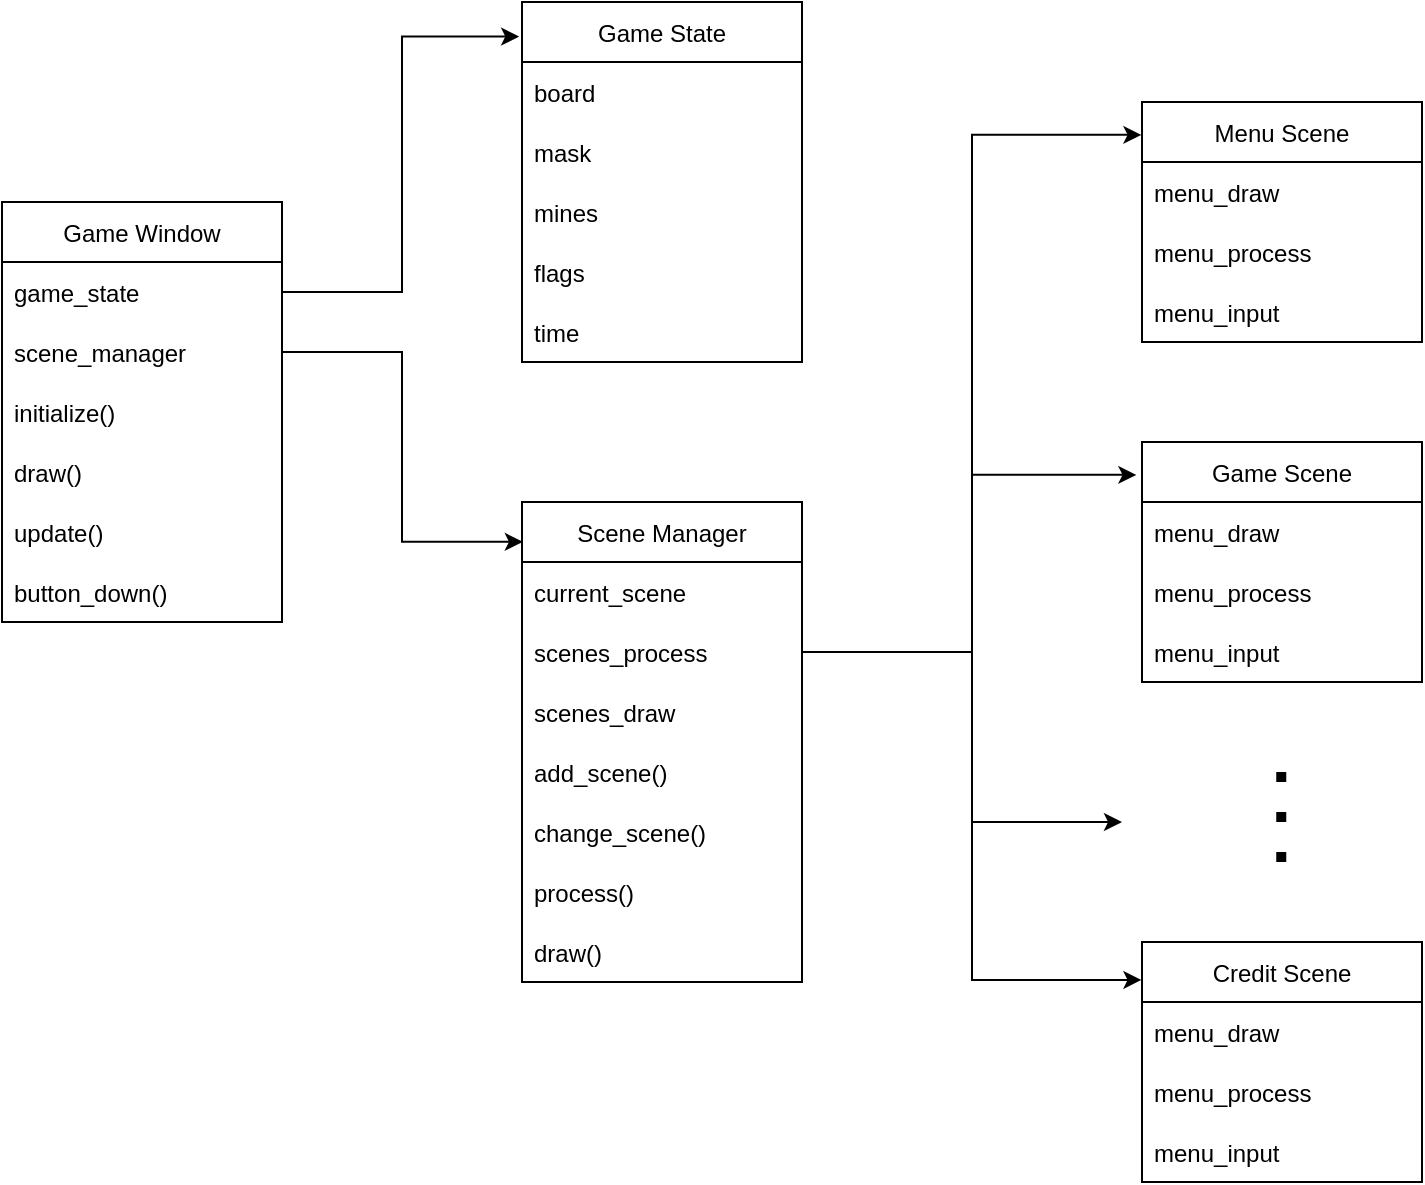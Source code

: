 <mxfile version="18.0.4" type="device"><diagram id="-YC8wh6gyrs5LKQuoEW3" name="Page-1"><mxGraphModel dx="986" dy="690" grid="1" gridSize="10" guides="1" tooltips="1" connect="1" arrows="1" fold="1" page="1" pageScale="1" pageWidth="827" pageHeight="1169" math="0" shadow="0"><root><mxCell id="0"/><mxCell id="1" parent="0"/><mxCell id="2Cy89htEHPc5RPJm60_D-1" value="Game Window" style="swimlane;fontStyle=0;childLayout=stackLayout;horizontal=1;startSize=30;horizontalStack=0;resizeParent=1;resizeParentMax=0;resizeLast=0;collapsible=1;marginBottom=0;" vertex="1" parent="1"><mxGeometry x="60" y="170" width="140" height="210" as="geometry"/></mxCell><mxCell id="2Cy89htEHPc5RPJm60_D-26" value="game_state" style="text;strokeColor=none;fillColor=none;align=left;verticalAlign=middle;spacingLeft=4;spacingRight=4;overflow=hidden;points=[[0,0.5],[1,0.5]];portConstraint=eastwest;rotatable=0;" vertex="1" parent="2Cy89htEHPc5RPJm60_D-1"><mxGeometry y="30" width="140" height="30" as="geometry"/></mxCell><mxCell id="2Cy89htEHPc5RPJm60_D-27" value="scene_manager" style="text;strokeColor=none;fillColor=none;align=left;verticalAlign=middle;spacingLeft=4;spacingRight=4;overflow=hidden;points=[[0,0.5],[1,0.5]];portConstraint=eastwest;rotatable=0;" vertex="1" parent="2Cy89htEHPc5RPJm60_D-1"><mxGeometry y="60" width="140" height="30" as="geometry"/></mxCell><mxCell id="2Cy89htEHPc5RPJm60_D-4" value="initialize()" style="text;strokeColor=none;fillColor=none;align=left;verticalAlign=middle;spacingLeft=4;spacingRight=4;overflow=hidden;points=[[0,0.5],[1,0.5]];portConstraint=eastwest;rotatable=0;" vertex="1" parent="2Cy89htEHPc5RPJm60_D-1"><mxGeometry y="90" width="140" height="30" as="geometry"/></mxCell><mxCell id="2Cy89htEHPc5RPJm60_D-2" value="draw()" style="text;strokeColor=none;fillColor=none;align=left;verticalAlign=middle;spacingLeft=4;spacingRight=4;overflow=hidden;points=[[0,0.5],[1,0.5]];portConstraint=eastwest;rotatable=0;" vertex="1" parent="2Cy89htEHPc5RPJm60_D-1"><mxGeometry y="120" width="140" height="30" as="geometry"/></mxCell><mxCell id="2Cy89htEHPc5RPJm60_D-3" value="update()" style="text;strokeColor=none;fillColor=none;align=left;verticalAlign=middle;spacingLeft=4;spacingRight=4;overflow=hidden;points=[[0,0.5],[1,0.5]];portConstraint=eastwest;rotatable=0;" vertex="1" parent="2Cy89htEHPc5RPJm60_D-1"><mxGeometry y="150" width="140" height="30" as="geometry"/></mxCell><mxCell id="2Cy89htEHPc5RPJm60_D-25" value="button_down()" style="text;strokeColor=none;fillColor=none;align=left;verticalAlign=middle;spacingLeft=4;spacingRight=4;overflow=hidden;points=[[0,0.5],[1,0.5]];portConstraint=eastwest;rotatable=0;" vertex="1" parent="2Cy89htEHPc5RPJm60_D-1"><mxGeometry y="180" width="140" height="30" as="geometry"/></mxCell><mxCell id="2Cy89htEHPc5RPJm60_D-5" value="Game State" style="swimlane;fontStyle=0;childLayout=stackLayout;horizontal=1;startSize=30;horizontalStack=0;resizeParent=1;resizeParentMax=0;resizeLast=0;collapsible=1;marginBottom=0;" vertex="1" parent="1"><mxGeometry x="320" y="70" width="140" height="180" as="geometry"/></mxCell><mxCell id="2Cy89htEHPc5RPJm60_D-6" value="board" style="text;strokeColor=none;fillColor=none;align=left;verticalAlign=middle;spacingLeft=4;spacingRight=4;overflow=hidden;points=[[0,0.5],[1,0.5]];portConstraint=eastwest;rotatable=0;" vertex="1" parent="2Cy89htEHPc5RPJm60_D-5"><mxGeometry y="30" width="140" height="30" as="geometry"/></mxCell><mxCell id="2Cy89htEHPc5RPJm60_D-7" value="mask" style="text;strokeColor=none;fillColor=none;align=left;verticalAlign=middle;spacingLeft=4;spacingRight=4;overflow=hidden;points=[[0,0.5],[1,0.5]];portConstraint=eastwest;rotatable=0;" vertex="1" parent="2Cy89htEHPc5RPJm60_D-5"><mxGeometry y="60" width="140" height="30" as="geometry"/></mxCell><mxCell id="2Cy89htEHPc5RPJm60_D-8" value="mines" style="text;strokeColor=none;fillColor=none;align=left;verticalAlign=middle;spacingLeft=4;spacingRight=4;overflow=hidden;points=[[0,0.5],[1,0.5]];portConstraint=eastwest;rotatable=0;" vertex="1" parent="2Cy89htEHPc5RPJm60_D-5"><mxGeometry y="90" width="140" height="30" as="geometry"/></mxCell><mxCell id="2Cy89htEHPc5RPJm60_D-13" value="flags" style="text;strokeColor=none;fillColor=none;align=left;verticalAlign=middle;spacingLeft=4;spacingRight=4;overflow=hidden;points=[[0,0.5],[1,0.5]];portConstraint=eastwest;rotatable=0;" vertex="1" parent="2Cy89htEHPc5RPJm60_D-5"><mxGeometry y="120" width="140" height="30" as="geometry"/></mxCell><mxCell id="2Cy89htEHPc5RPJm60_D-14" value="time" style="text;strokeColor=none;fillColor=none;align=left;verticalAlign=middle;spacingLeft=4;spacingRight=4;overflow=hidden;points=[[0,0.5],[1,0.5]];portConstraint=eastwest;rotatable=0;" vertex="1" parent="2Cy89htEHPc5RPJm60_D-5"><mxGeometry y="150" width="140" height="30" as="geometry"/></mxCell><mxCell id="2Cy89htEHPc5RPJm60_D-9" value="Scene Manager" style="swimlane;fontStyle=0;childLayout=stackLayout;horizontal=1;startSize=30;horizontalStack=0;resizeParent=1;resizeParentMax=0;resizeLast=0;collapsible=1;marginBottom=0;" vertex="1" parent="1"><mxGeometry x="320" y="320" width="140" height="240" as="geometry"/></mxCell><mxCell id="2Cy89htEHPc5RPJm60_D-16" value="current_scene" style="text;strokeColor=none;fillColor=none;align=left;verticalAlign=middle;spacingLeft=4;spacingRight=4;overflow=hidden;points=[[0,0.5],[1,0.5]];portConstraint=eastwest;rotatable=0;" vertex="1" parent="2Cy89htEHPc5RPJm60_D-9"><mxGeometry y="30" width="140" height="30" as="geometry"/></mxCell><mxCell id="2Cy89htEHPc5RPJm60_D-17" value="scenes_process" style="text;strokeColor=none;fillColor=none;align=left;verticalAlign=middle;spacingLeft=4;spacingRight=4;overflow=hidden;points=[[0,0.5],[1,0.5]];portConstraint=eastwest;rotatable=0;" vertex="1" parent="2Cy89htEHPc5RPJm60_D-9"><mxGeometry y="60" width="140" height="30" as="geometry"/></mxCell><mxCell id="2Cy89htEHPc5RPJm60_D-18" value="scenes_draw" style="text;strokeColor=none;fillColor=none;align=left;verticalAlign=middle;spacingLeft=4;spacingRight=4;overflow=hidden;points=[[0,0.5],[1,0.5]];portConstraint=eastwest;rotatable=0;" vertex="1" parent="2Cy89htEHPc5RPJm60_D-9"><mxGeometry y="90" width="140" height="30" as="geometry"/></mxCell><mxCell id="2Cy89htEHPc5RPJm60_D-10" value="add_scene()" style="text;strokeColor=none;fillColor=none;align=left;verticalAlign=middle;spacingLeft=4;spacingRight=4;overflow=hidden;points=[[0,0.5],[1,0.5]];portConstraint=eastwest;rotatable=0;" vertex="1" parent="2Cy89htEHPc5RPJm60_D-9"><mxGeometry y="120" width="140" height="30" as="geometry"/></mxCell><mxCell id="2Cy89htEHPc5RPJm60_D-11" value="change_scene()" style="text;strokeColor=none;fillColor=none;align=left;verticalAlign=middle;spacingLeft=4;spacingRight=4;overflow=hidden;points=[[0,0.5],[1,0.5]];portConstraint=eastwest;rotatable=0;" vertex="1" parent="2Cy89htEHPc5RPJm60_D-9"><mxGeometry y="150" width="140" height="30" as="geometry"/></mxCell><mxCell id="2Cy89htEHPc5RPJm60_D-12" value="process()" style="text;strokeColor=none;fillColor=none;align=left;verticalAlign=middle;spacingLeft=4;spacingRight=4;overflow=hidden;points=[[0,0.5],[1,0.5]];portConstraint=eastwest;rotatable=0;" vertex="1" parent="2Cy89htEHPc5RPJm60_D-9"><mxGeometry y="180" width="140" height="30" as="geometry"/></mxCell><mxCell id="2Cy89htEHPc5RPJm60_D-15" value="draw()" style="text;strokeColor=none;fillColor=none;align=left;verticalAlign=middle;spacingLeft=4;spacingRight=4;overflow=hidden;points=[[0,0.5],[1,0.5]];portConstraint=eastwest;rotatable=0;" vertex="1" parent="2Cy89htEHPc5RPJm60_D-9"><mxGeometry y="210" width="140" height="30" as="geometry"/></mxCell><mxCell id="2Cy89htEHPc5RPJm60_D-19" value="Menu Scene" style="swimlane;fontStyle=0;childLayout=stackLayout;horizontal=1;startSize=30;horizontalStack=0;resizeParent=1;resizeParentMax=0;resizeLast=0;collapsible=1;marginBottom=0;" vertex="1" parent="1"><mxGeometry x="630" y="120" width="140" height="120" as="geometry"/></mxCell><mxCell id="2Cy89htEHPc5RPJm60_D-20" value="menu_draw" style="text;strokeColor=none;fillColor=none;align=left;verticalAlign=middle;spacingLeft=4;spacingRight=4;overflow=hidden;points=[[0,0.5],[1,0.5]];portConstraint=eastwest;rotatable=0;" vertex="1" parent="2Cy89htEHPc5RPJm60_D-19"><mxGeometry y="30" width="140" height="30" as="geometry"/></mxCell><mxCell id="2Cy89htEHPc5RPJm60_D-21" value="menu_process" style="text;strokeColor=none;fillColor=none;align=left;verticalAlign=middle;spacingLeft=4;spacingRight=4;overflow=hidden;points=[[0,0.5],[1,0.5]];portConstraint=eastwest;rotatable=0;" vertex="1" parent="2Cy89htEHPc5RPJm60_D-19"><mxGeometry y="60" width="140" height="30" as="geometry"/></mxCell><mxCell id="2Cy89htEHPc5RPJm60_D-22" value="menu_input" style="text;strokeColor=none;fillColor=none;align=left;verticalAlign=middle;spacingLeft=4;spacingRight=4;overflow=hidden;points=[[0,0.5],[1,0.5]];portConstraint=eastwest;rotatable=0;" vertex="1" parent="2Cy89htEHPc5RPJm60_D-19"><mxGeometry y="90" width="140" height="30" as="geometry"/></mxCell><mxCell id="2Cy89htEHPc5RPJm60_D-28" style="edgeStyle=orthogonalEdgeStyle;rounded=0;orthogonalLoop=1;jettySize=auto;html=1;entryX=-0.01;entryY=0.096;entryDx=0;entryDy=0;entryPerimeter=0;" edge="1" parent="1" source="2Cy89htEHPc5RPJm60_D-26" target="2Cy89htEHPc5RPJm60_D-5"><mxGeometry relative="1" as="geometry"/></mxCell><mxCell id="2Cy89htEHPc5RPJm60_D-29" style="edgeStyle=orthogonalEdgeStyle;rounded=0;orthogonalLoop=1;jettySize=auto;html=1;entryX=0.003;entryY=0.083;entryDx=0;entryDy=0;entryPerimeter=0;" edge="1" parent="1" source="2Cy89htEHPc5RPJm60_D-27" target="2Cy89htEHPc5RPJm60_D-9"><mxGeometry relative="1" as="geometry"/></mxCell><mxCell id="2Cy89htEHPc5RPJm60_D-30" value="Game Scene" style="swimlane;fontStyle=0;childLayout=stackLayout;horizontal=1;startSize=30;horizontalStack=0;resizeParent=1;resizeParentMax=0;resizeLast=0;collapsible=1;marginBottom=0;" vertex="1" parent="1"><mxGeometry x="630" y="290" width="140" height="120" as="geometry"/></mxCell><mxCell id="2Cy89htEHPc5RPJm60_D-31" value="menu_draw" style="text;strokeColor=none;fillColor=none;align=left;verticalAlign=middle;spacingLeft=4;spacingRight=4;overflow=hidden;points=[[0,0.5],[1,0.5]];portConstraint=eastwest;rotatable=0;" vertex="1" parent="2Cy89htEHPc5RPJm60_D-30"><mxGeometry y="30" width="140" height="30" as="geometry"/></mxCell><mxCell id="2Cy89htEHPc5RPJm60_D-32" value="menu_process" style="text;strokeColor=none;fillColor=none;align=left;verticalAlign=middle;spacingLeft=4;spacingRight=4;overflow=hidden;points=[[0,0.5],[1,0.5]];portConstraint=eastwest;rotatable=0;" vertex="1" parent="2Cy89htEHPc5RPJm60_D-30"><mxGeometry y="60" width="140" height="30" as="geometry"/></mxCell><mxCell id="2Cy89htEHPc5RPJm60_D-33" value="menu_input" style="text;strokeColor=none;fillColor=none;align=left;verticalAlign=middle;spacingLeft=4;spacingRight=4;overflow=hidden;points=[[0,0.5],[1,0.5]];portConstraint=eastwest;rotatable=0;" vertex="1" parent="2Cy89htEHPc5RPJm60_D-30"><mxGeometry y="90" width="140" height="30" as="geometry"/></mxCell><mxCell id="2Cy89htEHPc5RPJm60_D-34" value="Credit Scene" style="swimlane;fontStyle=0;childLayout=stackLayout;horizontal=1;startSize=30;horizontalStack=0;resizeParent=1;resizeParentMax=0;resizeLast=0;collapsible=1;marginBottom=0;" vertex="1" parent="1"><mxGeometry x="630" y="540" width="140" height="120" as="geometry"/></mxCell><mxCell id="2Cy89htEHPc5RPJm60_D-35" value="menu_draw" style="text;strokeColor=none;fillColor=none;align=left;verticalAlign=middle;spacingLeft=4;spacingRight=4;overflow=hidden;points=[[0,0.5],[1,0.5]];portConstraint=eastwest;rotatable=0;" vertex="1" parent="2Cy89htEHPc5RPJm60_D-34"><mxGeometry y="30" width="140" height="30" as="geometry"/></mxCell><mxCell id="2Cy89htEHPc5RPJm60_D-36" value="menu_process" style="text;strokeColor=none;fillColor=none;align=left;verticalAlign=middle;spacingLeft=4;spacingRight=4;overflow=hidden;points=[[0,0.5],[1,0.5]];portConstraint=eastwest;rotatable=0;" vertex="1" parent="2Cy89htEHPc5RPJm60_D-34"><mxGeometry y="60" width="140" height="30" as="geometry"/></mxCell><mxCell id="2Cy89htEHPc5RPJm60_D-37" value="menu_input" style="text;strokeColor=none;fillColor=none;align=left;verticalAlign=middle;spacingLeft=4;spacingRight=4;overflow=hidden;points=[[0,0.5],[1,0.5]];portConstraint=eastwest;rotatable=0;" vertex="1" parent="2Cy89htEHPc5RPJm60_D-34"><mxGeometry y="90" width="140" height="30" as="geometry"/></mxCell><mxCell id="2Cy89htEHPc5RPJm60_D-38" style="edgeStyle=orthogonalEdgeStyle;rounded=0;orthogonalLoop=1;jettySize=auto;html=1;entryX=-0.002;entryY=0.137;entryDx=0;entryDy=0;entryPerimeter=0;" edge="1" parent="1" source="2Cy89htEHPc5RPJm60_D-17" target="2Cy89htEHPc5RPJm60_D-19"><mxGeometry relative="1" as="geometry"/></mxCell><mxCell id="2Cy89htEHPc5RPJm60_D-39" style="edgeStyle=orthogonalEdgeStyle;rounded=0;orthogonalLoop=1;jettySize=auto;html=1;entryX=-0.02;entryY=0.137;entryDx=0;entryDy=0;entryPerimeter=0;" edge="1" parent="1" source="2Cy89htEHPc5RPJm60_D-17" target="2Cy89htEHPc5RPJm60_D-30"><mxGeometry relative="1" as="geometry"/></mxCell><mxCell id="2Cy89htEHPc5RPJm60_D-40" style="edgeStyle=orthogonalEdgeStyle;rounded=0;orthogonalLoop=1;jettySize=auto;html=1;entryX=-0.002;entryY=0.158;entryDx=0;entryDy=0;entryPerimeter=0;" edge="1" parent="1" source="2Cy89htEHPc5RPJm60_D-17" target="2Cy89htEHPc5RPJm60_D-34"><mxGeometry relative="1" as="geometry"/></mxCell><mxCell id="2Cy89htEHPc5RPJm60_D-43" value="" style="endArrow=none;dashed=1;html=1;dashPattern=1 3;strokeWidth=5;rounded=0;" edge="1" parent="1"><mxGeometry width="50" height="50" relative="1" as="geometry"><mxPoint x="699.63" y="500" as="sourcePoint"/><mxPoint x="699.63" y="440" as="targetPoint"/></mxGeometry></mxCell><mxCell id="2Cy89htEHPc5RPJm60_D-45" style="edgeStyle=orthogonalEdgeStyle;rounded=0;orthogonalLoop=1;jettySize=auto;html=1;strokeWidth=1;" edge="1" parent="1"><mxGeometry relative="1" as="geometry"><mxPoint x="620" y="480" as="targetPoint"/><mxPoint x="465" y="395" as="sourcePoint"/><Array as="points"><mxPoint x="545" y="395"/><mxPoint x="545" y="480"/></Array></mxGeometry></mxCell></root></mxGraphModel></diagram></mxfile>